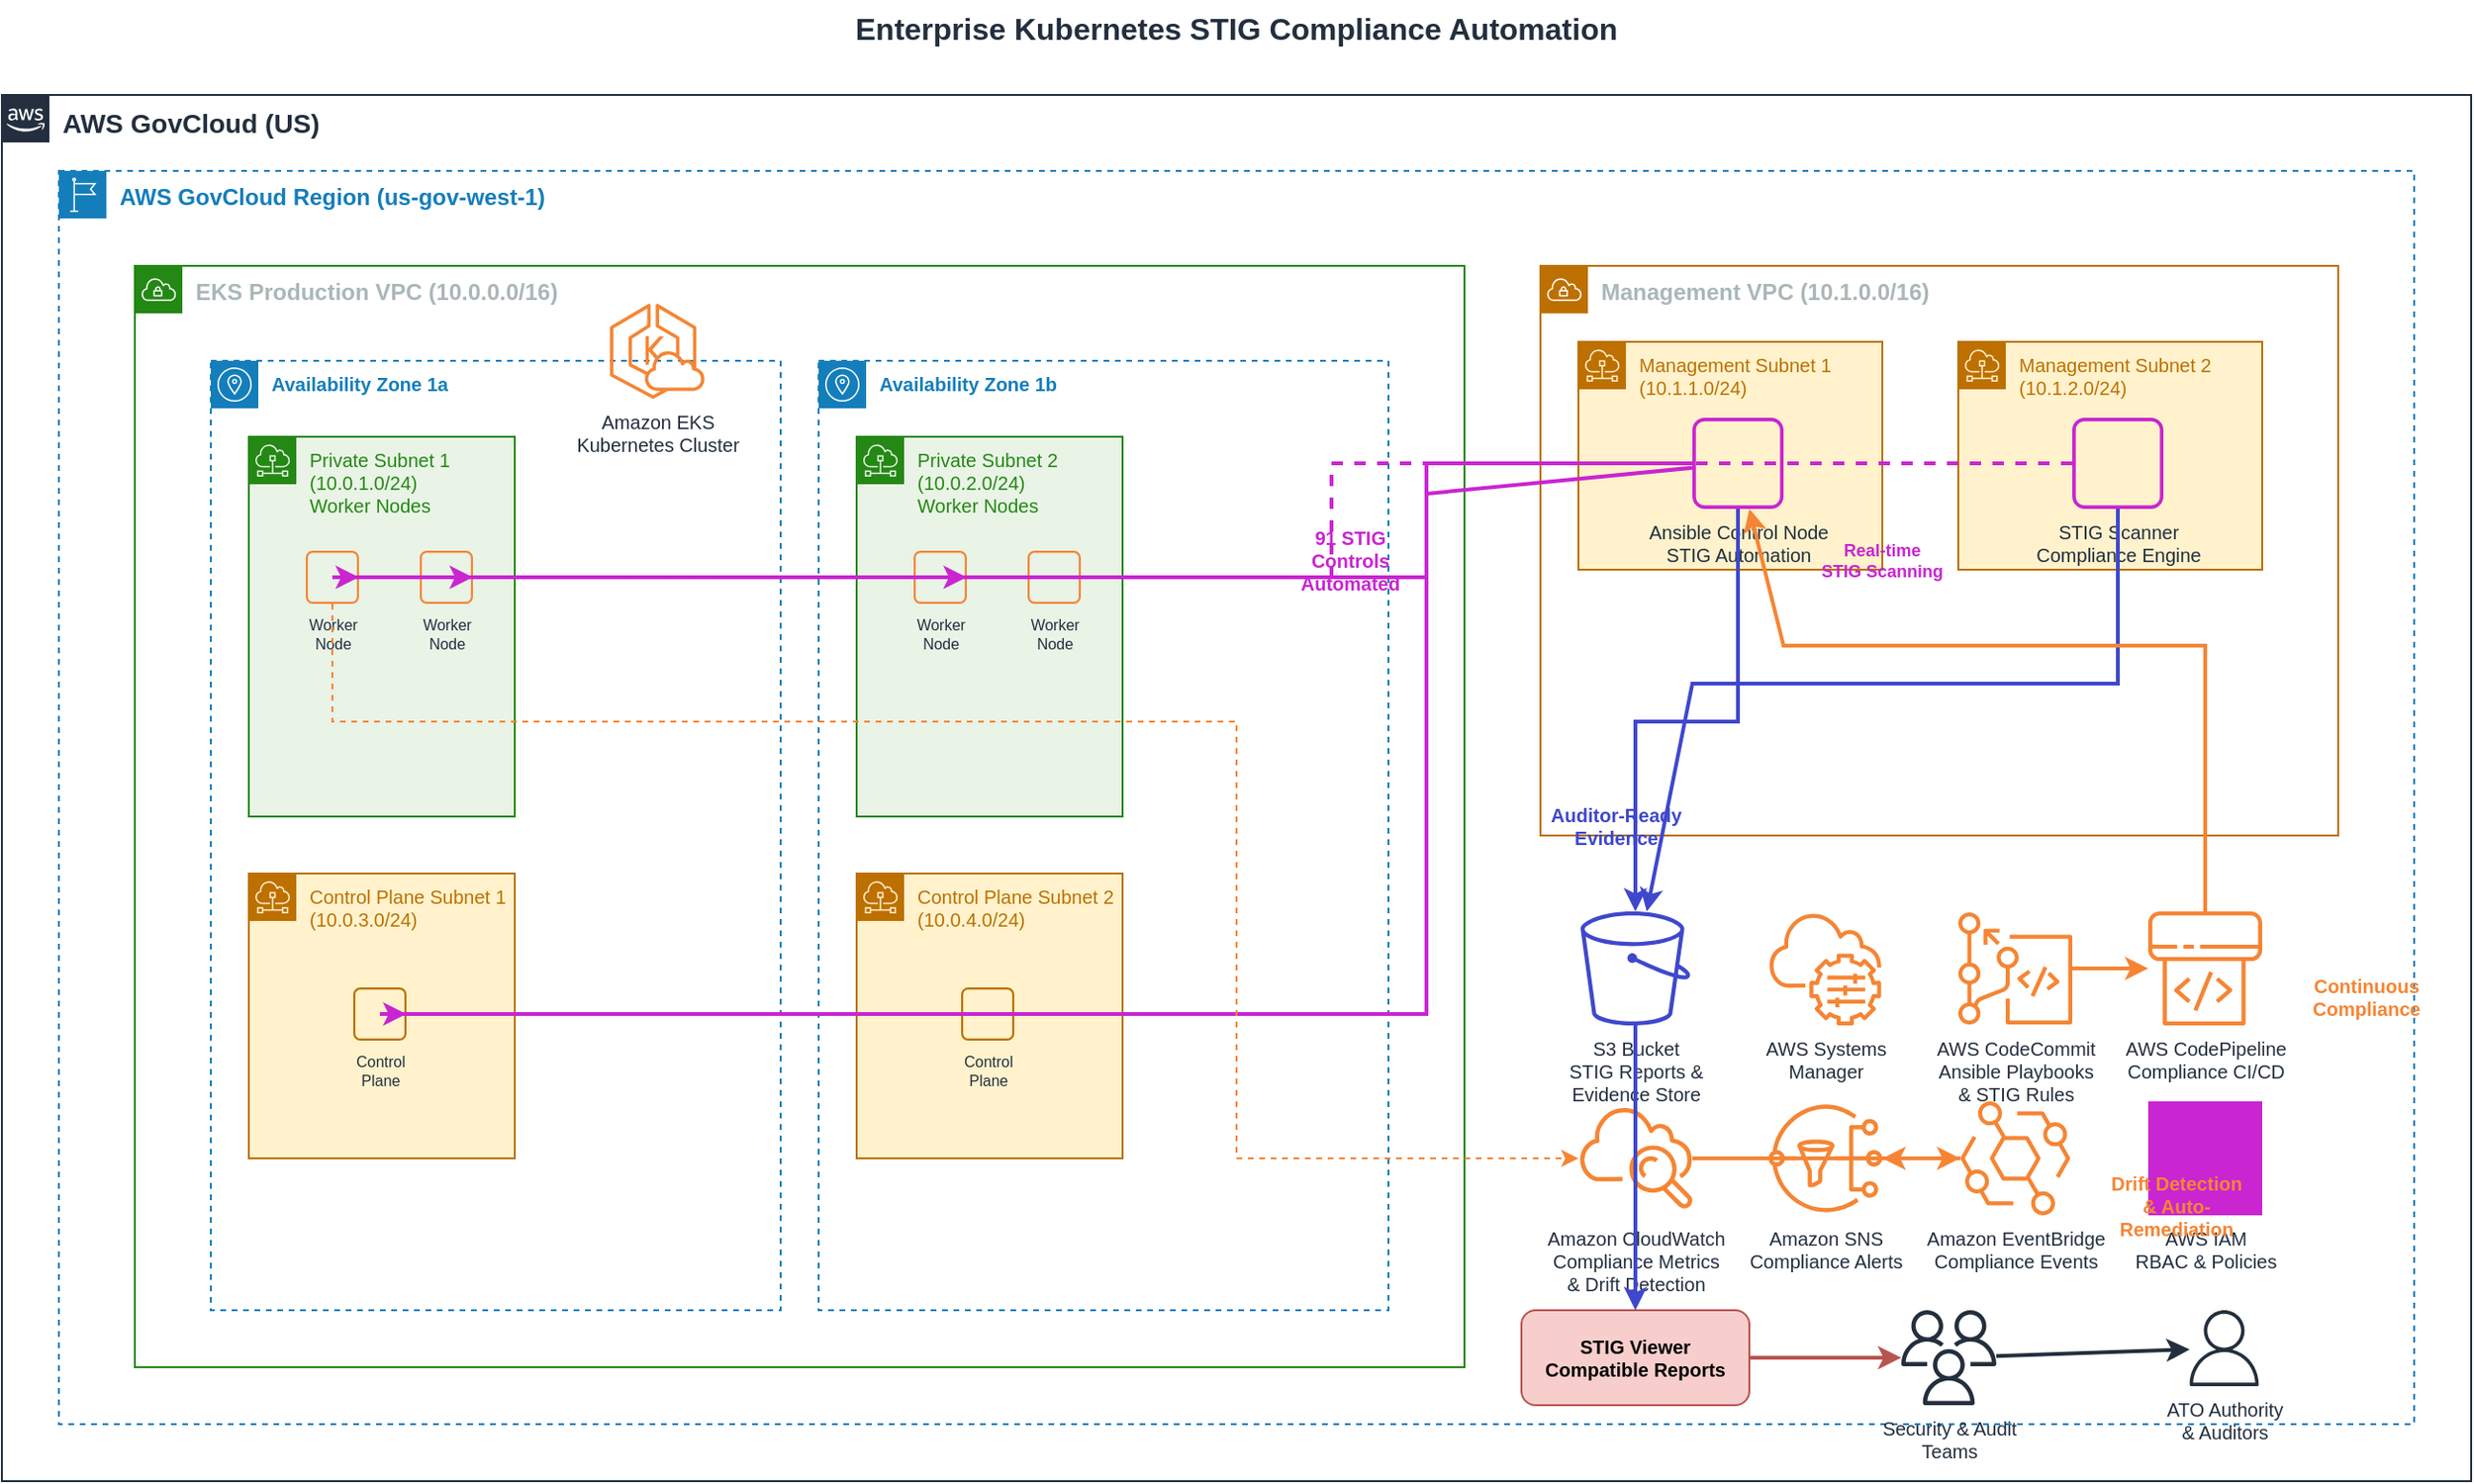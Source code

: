<mxfile version="24.7.17">
  <diagram name="STIG Compliance AWS Architecture" id="stig-aws-arch">
    <mxGraphModel dx="1422" dy="794" grid="1" gridSize="10" guides="1" tooltips="1" connect="1" arrows="1" fold="1" page="1" pageScale="1" pageWidth="1400" pageHeight="850" math="0" shadow="0">
      <root>
        <mxCell id="0" />
        <mxCell id="1" parent="0" />
        
        <!-- Title -->
        <mxCell id="title" value="Enterprise Kubernetes STIG Compliance Automation" style="text;html=1;strokeColor=none;fillColor=none;align=center;verticalAlign=middle;whiteSpace=wrap;rounded=0;fontSize=16;fontStyle=1;fontColor=#232F3E;" vertex="1" parent="1">
          <mxGeometry x="400" y="20" width="600" height="30" as="geometry" />
        </mxCell>
        
        <!-- AWS Cloud -->
        <mxCell id="aws-cloud" value="AWS GovCloud (US)" style="sketch=0;outlineConnect=0;gradientColor=none;html=1;whiteSpace=wrap;fontSize=14;fontStyle=1;shape=mxgraph.aws4.group;grIcon=mxgraph.aws4.group_aws_cloud_alt;strokeColor=#232F3E;fillColor=none;verticalAlign=top;align=left;spacingLeft=30;fontColor=#232F3E;dashed=0;" vertex="1" parent="1">
          <mxGeometry x="50" y="70" width="1300" height="730" as="geometry" />
        </mxCell>
        
        <!-- Region -->
        <mxCell id="region" value="AWS GovCloud Region (us-gov-west-1)" style="sketch=0;outlineConnect=0;gradientColor=none;html=1;whiteSpace=wrap;fontSize=12;fontStyle=1;shape=mxgraph.aws4.group;grIcon=mxgraph.aws4.group_region;strokeColor=#147EBA;fillColor=none;verticalAlign=top;align=left;spacingLeft=30;fontColor=#147EBA;dashed=1;" vertex="1" parent="1">
          <mxGeometry x="80" y="110" width="1240" height="660" as="geometry" />
        </mxCell>
        
        <!-- EKS VPC -->
        <mxCell id="eks-vpc" value="EKS Production VPC (10.0.0.0/16)" style="sketch=0;outlineConnect=0;gradientColor=none;html=1;whiteSpace=wrap;fontSize=12;fontStyle=1;shape=mxgraph.aws4.group;grIcon=mxgraph.aws4.group_vpc;strokeColor=#248814;fillColor=none;verticalAlign=top;align=left;spacingLeft=30;fontColor=#AAB7B8;dashed=0;" vertex="1" parent="1">
          <mxGeometry x="120" y="160" width="700" height="580" as="geometry" />
        </mxCell>
        
        <!-- Management VPC -->
        <mxCell id="mgmt-vpc" value="Management VPC (10.1.0.0/16)" style="sketch=0;outlineConnect=0;gradientColor=none;html=1;whiteSpace=wrap;fontSize=12;fontStyle=1;shape=mxgraph.aws4.group;grIcon=mxgraph.aws4.group_vpc;strokeColor=#BD7000;fillColor=none;verticalAlign=top;align=left;spacingLeft=30;fontColor=#AAB7B8;dashed=0;" vertex="1" parent="1">
          <mxGeometry x="860" y="160" width="420" height="300" as="geometry" />
        </mxCell>
        
        <!-- AZ1 - EKS -->
        <mxCell id="az1-eks" value="Availability Zone 1a" style="sketch=0;outlineConnect=0;gradientColor=none;html=1;whiteSpace=wrap;fontSize=10;fontStyle=1;shape=mxgraph.aws4.group;grIcon=mxgraph.aws4.group_availability_zone;strokeColor=#147EBA;fillColor=none;verticalAlign=top;align=left;spacingLeft=30;fontColor=#147EBA;dashed=1;" vertex="1" parent="1">
          <mxGeometry x="160" y="210" width="300" height="500" as="geometry" />
        </mxCell>
        
        <!-- AZ2 - EKS -->
        <mxCell id="az2-eks" value="Availability Zone 1b" style="sketch=0;outlineConnect=0;gradientColor=none;html=1;whiteSpace=wrap;fontSize=10;fontStyle=1;shape=mxgraph.aws4.group;grIcon=mxgraph.aws4.group_availability_zone;strokeColor=#147EBA;fillColor=none;verticalAlign=top;align=left;spacingLeft=30;fontColor=#147EBA;dashed=1;" vertex="1" parent="1">
          <mxGeometry x="480" y="210" width="300" height="500" as="geometry" />
        </mxCell>
        
        <!-- Private Subnet 1 -->
        <mxCell id="private-subnet-1" value="Private Subnet 1&#xa;(10.0.1.0/24)&#xa;Worker Nodes" style="sketch=0;outlineConnect=0;gradientColor=none;html=1;whiteSpace=wrap;fontSize=10;fontStyle=0;shape=mxgraph.aws4.group;grIcon=mxgraph.aws4.group_subnet;strokeColor=#248814;fillColor=#E9F3E6;verticalAlign=top;align=left;spacingLeft=30;fontColor=#248814;dashed=0;" vertex="1" parent="1">
          <mxGeometry x="180" y="250" width="140" height="200" as="geometry" />
        </mxCell>
        
        <!-- Private Subnet 2 -->
        <mxCell id="private-subnet-2" value="Private Subnet 2&#xa;(10.0.2.0/24)&#xa;Worker Nodes" style="sketch=0;outlineConnect=0;gradientColor=none;html=1;whiteSpace=wrap;fontSize=10;fontStyle=0;shape=mxgraph.aws4.group;grIcon=mxgraph.aws4.group_subnet;strokeColor=#248814;fillColor=#E9F3E6;verticalAlign=top;align=left;spacingLeft=30;fontColor=#248814;dashed=0;" vertex="1" parent="1">
          <mxGeometry x="500" y="250" width="140" height="200" as="geometry" />
        </mxCell>
        
        <!-- Control Plane Subnets -->
        <mxCell id="cp-subnet-1" value="Control Plane Subnet 1&#xa;(10.0.3.0/24)" style="sketch=0;outlineConnect=0;gradientColor=none;html=1;whiteSpace=wrap;fontSize=10;fontStyle=0;shape=mxgraph.aws4.group;grIcon=mxgraph.aws4.group_subnet;strokeColor=#BD7000;fillColor=#FFF2CC;verticalAlign=top;align=left;spacingLeft=30;fontColor=#BD7000;dashed=0;" vertex="1" parent="1">
          <mxGeometry x="180" y="480" width="140" height="150" as="geometry" />
        </mxCell>
        
        <mxCell id="cp-subnet-2" value="Control Plane Subnet 2&#xa;(10.0.4.0/24)" style="sketch=0;outlineConnect=0;gradientColor=none;html=1;whiteSpace=wrap;fontSize=10;fontStyle=0;shape=mxgraph.aws4.group;grIcon=mxgraph.aws4.group_subnet;strokeColor=#BD7000;fillColor=#FFF2CC;verticalAlign=top;align=left;spacingLeft=30;fontColor=#BD7000;dashed=0;" vertex="1" parent="1">
          <mxGeometry x="500" y="480" width="140" height="150" as="geometry" />
        </mxCell>
        
        <!-- Management Subnets -->
        <mxCell id="mgmt-subnet-1" value="Management Subnet 1&#xa;(10.1.1.0/24)" style="sketch=0;outlineConnect=0;gradientColor=none;html=1;whiteSpace=wrap;fontSize=10;fontStyle=0;shape=mxgraph.aws4.group;grIcon=mxgraph.aws4.group_subnet;strokeColor=#BD7000;fillColor=#FFF2CC;verticalAlign=top;align=left;spacingLeft=30;fontColor=#BD7000;dashed=0;" vertex="1" parent="1">
          <mxGeometry x="880" y="200" width="160" height="120" as="geometry" />
        </mxCell>
        
        <mxCell id="mgmt-subnet-2" value="Management Subnet 2&#xa;(10.1.2.0/24)" style="sketch=0;outlineConnect=0;gradientColor=none;html=1;whiteSpace=wrap;fontSize=10;fontStyle=0;shape=mxgraph.aws4.group;grIcon=mxgraph.aws4.group_subnet;strokeColor=#BD7000;fillColor=#FFF2CC;verticalAlign=top;align=left;spacingLeft=30;fontColor=#BD7000;dashed=0;" vertex="1" parent="1">
          <mxGeometry x="1080" y="200" width="160" height="120" as="geometry" />
        </mxCell>
        
        <!-- EKS Cluster -->
        <mxCell id="eks-cluster" value="Amazon EKS&#xa;Kubernetes Cluster" style="sketch=0;outlineConnect=0;fontColor=#232F3E;gradientColor=none;fillColor=#F58534;strokeColor=none;dashed=0;verticalLabelPosition=bottom;verticalAlign=top;align=center;html=1;fontSize=10;fontStyle=0;aspect=fixed;pointerEvents=1;shape=mxgraph.aws4.eks_cloud;" vertex="1" parent="1">
          <mxGeometry x="370" y="180" width="50" height="50" as="geometry" />
        </mxCell>
        
        <!-- Worker Nodes -->
        <mxCell id="worker-node-1a" value="Worker&#xa;Node" style="sketch=0;outlineConnect=0;fontColor=#232F3E;gradientColor=none;fillColor=#F58534;strokeColor=none;dashed=0;verticalLabelPosition=bottom;verticalAlign=top;align=center;html=1;fontSize=8;fontStyle=0;aspect=fixed;pointerEvents=1;shape=mxgraph.aws4.instance;" vertex="1" parent="1">
          <mxGeometry x="210" y="310" width="28" height="28" as="geometry" />
        </mxCell>
        
        <mxCell id="worker-node-1b" value="Worker&#xa;Node" style="sketch=0;outlineConnect=0;fontColor=#232F3E;gradientColor=none;fillColor=#F58534;strokeColor=none;dashed=0;verticalLabelPosition=bottom;verticalAlign=top;align=center;html=1;fontSize=8;fontStyle=0;aspect=fixed;pointerEvents=1;shape=mxgraph.aws4.instance;" vertex="1" parent="1">
          <mxGeometry x="270" y="310" width="28" height="28" as="geometry" />
        </mxCell>
        
        <mxCell id="worker-node-2a" value="Worker&#xa;Node" style="sketch=0;outlineConnect=0;fontColor=#232F3E;gradientColor=none;fillColor=#F58534;strokeColor=none;dashed=0;verticalLabelPosition=bottom;verticalAlign=top;align=center;html=1;fontSize=8;fontStyle=0;aspect=fixed;pointerEvents=1;shape=mxgraph.aws4.instance;" vertex="1" parent="1">
          <mxGeometry x="530" y="310" width="28" height="28" as="geometry" />
        </mxCell>
        
        <mxCell id="worker-node-2b" value="Worker&#xa;Node" style="sketch=0;outlineConnect=0;fontColor=#232F3E;gradientColor=none;fillColor=#F58534;strokeColor=none;dashed=0;verticalLabelPosition=bottom;verticalAlign=top;align=center;html=1;fontSize=8;fontStyle=0;aspect=fixed;pointerEvents=1;shape=mxgraph.aws4.instance;" vertex="1" parent="1">
          <mxGeometry x="590" y="310" width="28" height="28" as="geometry" />
        </mxCell>
        
        <!-- Control Plane Nodes -->
        <mxCell id="cp-node-1" value="Control&#xa;Plane" style="sketch=0;outlineConnect=0;fontColor=#232F3E;gradientColor=none;fillColor=#BD7000;strokeColor=none;dashed=0;verticalLabelPosition=bottom;verticalAlign=top;align=center;html=1;fontSize=8;fontStyle=0;aspect=fixed;pointerEvents=1;shape=mxgraph.aws4.instance;" vertex="1" parent="1">
          <mxGeometry x="235" y="540" width="28" height="28" as="geometry" />
        </mxCell>
        
        <mxCell id="cp-node-2" value="Control&#xa;Plane" style="sketch=0;outlineConnect=0;fontColor=#232F3E;gradientColor=none;fillColor=#BD7000;strokeColor=none;dashed=0;verticalLabelPosition=bottom;verticalAlign=top;align=center;html=1;fontSize=8;fontStyle=0;aspect=fixed;pointerEvents=1;shape=mxgraph.aws4.instance;" vertex="1" parent="1">
          <mxGeometry x="555" y="540" width="28" height="28" as="geometry" />
        </mxCell>
        
        <!-- Ansible Control Node -->
        <mxCell id="ansible-control" value="Ansible Control Node&#xa;STIG Automation" style="sketch=0;outlineConnect=0;fontColor=#232F3E;gradientColor=none;fillColor=#C925D1;strokeColor=none;dashed=0;verticalLabelPosition=bottom;verticalAlign=top;align=center;html=1;fontSize=10;fontStyle=0;aspect=fixed;pointerEvents=1;shape=mxgraph.aws4.instance;" vertex="1" parent="1">
          <mxGeometry x="940" y="240" width="48" height="48" as="geometry" />
        </mxCell>
        
        <!-- STIG Scanning Node -->
        <mxCell id="stig-scanner" value="STIG Scanner&#xa;Compliance Engine" style="sketch=0;outlineConnect=0;fontColor=#232F3E;gradientColor=none;fillColor=#C925D1;strokeColor=none;dashed=0;verticalLabelPosition=bottom;verticalAlign=top;align=center;html=1;fontSize=10;fontStyle=0;aspect=fixed;pointerEvents=1;shape=mxgraph.aws4.instance;" vertex="1" parent="1">
          <mxGeometry x="1140" y="240" width="48" height="48" as="geometry" />
        </mxCell>
        
        <!-- AWS Services (Below Management VPC) -->
        <!-- S3 Bucket -->
        <mxCell id="s3-reports" value="S3 Bucket&#xa;STIG Reports &amp;&#xa;Evidence Store" style="sketch=0;outlineConnect=0;fontColor=#232F3E;gradientColor=none;fillColor=#3F48CC;strokeColor=none;dashed=0;verticalLabelPosition=bottom;verticalAlign=top;align=center;html=1;fontSize=10;fontStyle=0;aspect=fixed;pointerEvents=1;shape=mxgraph.aws4.s3;" vertex="1" parent="1">
          <mxGeometry x="880" y="500" width="60" height="60" as="geometry" />
        </mxCell>
        
        <!-- Systems Manager -->
        <mxCell id="systems-manager" value="AWS Systems&#xa;Manager" style="sketch=0;outlineConnect=0;fontColor=#232F3E;gradientColor=none;fillColor=#F58534;strokeColor=none;dashed=0;verticalLabelPosition=bottom;verticalAlign=top;align=center;html=1;fontSize=10;fontStyle=0;aspect=fixed;pointerEvents=1;shape=mxgraph.aws4.systems_manager;" vertex="1" parent="1">
          <mxGeometry x="980" y="500" width="60" height="60" as="geometry" />
        </mxCell>
        
        <!-- CodeCommit -->
        <mxCell id="codecommit" value="AWS CodeCommit&#xa;Ansible Playbooks&#xa;&amp; STIG Rules" style="sketch=0;outlineConnect=0;fontColor=#232F3E;gradientColor=none;fillColor=#F58534;strokeColor=none;dashed=0;verticalLabelPosition=bottom;verticalAlign=top;align=center;html=1;fontSize=10;fontStyle=0;aspect=fixed;pointerEvents=1;shape=mxgraph.aws4.codecommit;" vertex="1" parent="1">
          <mxGeometry x="1080" y="500" width="60" height="60" as="geometry" />
        </mxCell>
        
        <!-- CodePipeline -->
        <mxCell id="codepipeline" value="AWS CodePipeline&#xa;Compliance CI/CD" style="sketch=0;outlineConnect=0;fontColor=#232F3E;gradientColor=none;fillColor=#F58534;strokeColor=none;dashed=0;verticalLabelPosition=bottom;verticalAlign=top;align=center;html=1;fontSize=10;fontStyle=0;aspect=fixed;pointerEvents=1;shape=mxgraph.aws4.codepipeline;" vertex="1" parent="1">
          <mxGeometry x="1180" y="500" width="60" height="60" as="geometry" />
        </mxCell>
        
        <!-- CloudWatch -->
        <mxCell id="cloudwatch" value="Amazon CloudWatch&#xa;Compliance Metrics&#xa;&amp; Drift Detection" style="sketch=0;outlineConnect=0;fontColor=#232F3E;gradientColor=none;fillColor=#F58534;strokeColor=none;dashed=0;verticalLabelPosition=bottom;verticalAlign=top;align=center;html=1;fontSize=10;fontStyle=0;aspect=fixed;pointerEvents=1;shape=mxgraph.aws4.cloudwatch;" vertex="1" parent="1">
          <mxGeometry x="880" y="600" width="60" height="60" as="geometry" />
        </mxCell>
        
        <!-- SNS -->
        <mxCell id="sns" value="Amazon SNS&#xa;Compliance Alerts" style="sketch=0;outlineConnect=0;fontColor=#232F3E;gradientColor=none;fillColor=#F58534;strokeColor=none;dashed=0;verticalLabelPosition=bottom;verticalAlign=top;align=center;html=1;fontSize=10;fontStyle=0;aspect=fixed;pointerEvents=1;shape=mxgraph.aws4.sns;" vertex="1" parent="1">
          <mxGeometry x="980" y="600" width="60" height="60" as="geometry" />
        </mxCell>
        
        <!-- EventBridge -->
        <mxCell id="eventbridge" value="Amazon EventBridge&#xa;Compliance Events" style="sketch=0;outlineConnect=0;fontColor=#232F3E;gradientColor=none;fillColor=#F58534;strokeColor=none;dashed=0;verticalLabelPosition=bottom;verticalAlign=top;align=center;html=1;fontSize=10;fontStyle=0;aspect=fixed;pointerEvents=1;shape=mxgraph.aws4.eventbridge;" vertex="1" parent="1">
          <mxGeometry x="1080" y="600" width="60" height="60" as="geometry" />
        </mxCell>
        
        <!-- IAM -->
        <mxCell id="iam" value="AWS IAM&#xa;RBAC &amp; Policies" style="sketch=0;outlineConnect=0;fontColor=#232F3E;gradientColor=none;fillColor=#C925D1;strokeColor=none;dashed=0;verticalLabelPosition=bottom;verticalAlign=top;align=center;html=1;fontSize=10;fontStyle=0;aspect=fixed;pointerEvents=1;shape=mxgraph.aws4.iam;" vertex="1" parent="1">
          <mxGeometry x="1180" y="600" width="60" height="60" as="geometry" />
        </mxCell>
        
        <!-- External Components -->
        <!-- STIG Viewer -->
        <mxCell id="stig-viewer" value="STIG Viewer&#xa;Compatible Reports" style="rounded=1;whiteSpace=wrap;html=1;fillColor=#f8cecc;strokeColor=#b85450;fontSize=10;fontStyle=1;" vertex="1" parent="1">
          <mxGeometry x="850" y="710" width="120" height="50" as="geometry" />
        </mxCell>
        
        <!-- Security Teams -->
        <mxCell id="security-team" value="Security &amp; Audit&#xa;Teams" style="sketch=0;outlineConnect=0;fontColor=#232F3E;gradientColor=none;fillColor=#232F3D;strokeColor=none;dashed=0;verticalLabelPosition=bottom;verticalAlign=top;align=center;html=1;fontSize=10;fontStyle=0;aspect=fixed;pointerEvents=1;shape=mxgraph.aws4.users;" vertex="1" parent="1">
          <mxGeometry x="1050" y="710" width="50" height="50" as="geometry" />
        </mxCell>
        
        <!-- ATO Authority -->
        <mxCell id="ato-authority" value="ATO Authority&#xa;&amp; Auditors" style="sketch=0;outlineConnect=0;fontColor=#232F3E;gradientColor=none;fillColor=#232F3D;strokeColor=none;dashed=0;verticalLabelPosition=bottom;verticalAlign=top;align=center;html=1;fontSize=10;fontStyle=0;aspect=fixed;pointerEvents=1;shape=mxgraph.aws4.user;" vertex="1" parent="1">
          <mxGeometry x="1200" y="710" width="40" height="40" as="geometry" />
        </mxCell>
        
        <!-- Connection Lines -->
        <!-- Ansible to all nodes -->
        <mxCell id="conn-ansible-worker1" style="endArrow=classic;html=1;rounded=0;strokeColor=#C925D1;strokeWidth=2;" edge="1" parent="1" source="ansible-control" target="worker-node-1a">
          <mxGeometry width="50" height="50" relative="1" as="geometry">
            <mxPoint x="940" y="264" as="sourcePoint" />
            <mxPoint x="240" y="324" as="targetPoint" />
            <Array as="points">
              <mxPoint x="800" y="264" />
              <mxPoint x="800" y="324" />
              <mxPoint x="224" y="324" />
            </Array>
          </mxGeometry>
        </mxCell>
        
        <mxCell id="conn-ansible-worker2" style="endArrow=classic;html=1;rounded=0;strokeColor=#C925D1;strokeWidth=2;" edge="1" parent="1" source="ansible-control" target="worker-node-2a">
          <mxGeometry width="50" height="50" relative="1" as="geometry">
            <mxPoint x="940" y="264" as="sourcePoint" />
            <mxPoint x="544" y="324" as="targetPoint" />
            <Array as="points">
              <mxPoint x="800" y="264" />
              <mxPoint x="800" y="324" />
              <mxPoint x="544" y="324" />
            </Array>
          </mxGeometry>
        </mxCell>
        
        <!-- Ansible to Control Planes -->
        <mxCell id="conn-ansible-cp1" style="endArrow=classic;html=1;rounded=0;strokeColor=#C925D1;strokeWidth=2;" edge="1" parent="1" source="ansible-control" target="cp-node-1">
          <mxGeometry width="50" height="50" relative="1" as="geometry">
            <mxPoint x="940" y="280" as="sourcePoint" />
            <mxPoint x="249" y="554" as="targetPoint" />
            <Array as="points">
              <mxPoint x="800" y="280" />
              <mxPoint x="800" y="554" />
              <mxPoint x="249" y="554" />
            </Array>
          </mxGeometry>
        </mxCell>
        
        <!-- Scanner to Nodes -->
        <mxCell id="conn-scanner-worker1" style="endArrow=classic;html=1;rounded=0;strokeColor=#C925D1;strokeWidth=2;dashed=1;" edge="1" parent="1" source="stig-scanner" target="worker-node-1b">
          <mxGeometry width="50" height="50" relative="1" as="geometry">
            <mxPoint x="1140" y="264" as="sourcePoint" />
            <mxPoint x="284" y="324" as="targetPoint" />
            <Array as="points">
              <mxPoint x="750" y="264" />
              <mxPoint x="750" y="324" />
              <mxPoint x="284" y="324" />
            </Array>
          </mxGeometry>
        </mxCell>
        
        <!-- Ansible to S3 -->
        <mxCell id="conn-ansible-s3" style="endArrow=classic;html=1;rounded=0;strokeColor=#3F48CC;strokeWidth=2;" edge="1" parent="1" source="ansible-control" target="s3-reports">
          <mxGeometry width="50" height="50" relative="1" as="geometry">
            <mxPoint x="964" y="290" as="sourcePoint" />
            <mxPoint x="910" y="500" as="targetPoint" />
            <Array as="points">
              <mxPoint x="964" y="400" />
              <mxPoint x="910" y="400" />
            </Array>
          </mxGeometry>
        </mxCell>
        
        <!-- Scanner to S3 -->
        <mxCell id="conn-scanner-s3" style="endArrow=classic;html=1;rounded=0;strokeColor=#3F48CC;strokeWidth=2;" edge="1" parent="1" source="stig-scanner" target="s3-reports">
          <mxGeometry width="50" height="50" relative="1" as="geometry">
            <mxPoint x="1164" y="290" as="sourcePoint" />
            <mxPoint x="940" y="500" as="targetPoint" />
            <Array as="points">
              <mxPoint x="1164" y="380" />
              <mxPoint x="940" y="380" />
            </Array>
          </mxGeometry>
        </mxCell>
        
        <!-- CodeCommit to CodePipeline -->
        <mxCell id="conn-codecommit-pipeline" style="endArrow=classic;html=1;rounded=0;strokeColor=#F58534;strokeWidth=2;" edge="1" parent="1" source="codecommit" target="codepipeline">
          <mxGeometry width="50" height="50" relative="1" as="geometry">
            <mxPoint x="1150" y="530" as="sourcePoint" />
            <mxPoint x="1170" y="530" as="targetPoint" />
          </mxGeometry>
        </mxCell>
        
        <!-- CodePipeline to Ansible -->
        <mxCell id="conn-pipeline-ansible" style="endArrow=classic;html=1;rounded=0;strokeColor=#F58534;strokeWidth=2;" edge="1" parent="1" source="codepipeline" target="ansible-control">
          <mxGeometry width="50" height="50" relative="1" as="geometry">
            <mxPoint x="1180" y="500" as="sourcePoint" />
            <mxPoint x="988" y="280" as="targetPoint" />
            <Array as="points">
              <mxPoint x="1210" y="360" />
              <mxPoint x="988" y="360" />
            </Array>
          </mxGeometry>
        </mxCell>
        
        <!-- S3 to STIG Viewer -->
        <mxCell id="conn-s3-stig" style="endArrow=classic;html=1;rounded=0;strokeColor=#3F48CC;strokeWidth=2;" edge="1" parent="1" source="s3-reports" target="stig-viewer">
          <mxGeometry width="50" height="50" relative="1" as="geometry">
            <mxPoint x="910" y="570" as="sourcePoint" />
            <mxPoint x="910" y="710" as="targetPoint" />
          </mxGeometry>
        </mxCell>
        
        <!-- STIG Viewer to Security Team -->
        <mxCell id="conn-stig-security" style="endArrow=classic;html=1;rounded=0;strokeColor=#b85450;strokeWidth=2;" edge="1" parent="1" source="stig-viewer" target="security-team">
          <mxGeometry width="50" height="50" relative="1" as="geometry">
            <mxPoint x="980" y="735" as="sourcePoint" />
            <mxPoint x="1040" y="735" as="targetPoint" />
          </mxGeometry>
        </mxCell>
        
        <!-- Security Team to ATO -->
        <mxCell id="conn-security-ato" style="endArrow=classic;html=1;rounded=0;strokeColor=#232F3D;strokeWidth=2;" edge="1" parent="1" source="security-team" target="ato-authority">
          <mxGeometry width="50" height="50" relative="1" as="geometry">
            <mxPoint x="1110" y="735" as="sourcePoint" />
            <mxPoint x="1190" y="730" as="targetPoint" />
          </mxGeometry>
        </mxCell>
        
        <!-- CloudWatch monitoring (from nodes) -->
        <mxCell id="conn-nodes-cw" style="endArrow=classic;html=1;rounded=0;strokeColor=#F58534;strokeWidth=1;dashed=1;" edge="1" parent="1" source="worker-node-1a" target="cloudwatch">
          <mxGeometry width="50" height="50" relative="1" as="geometry">
            <mxPoint x="224" y="340" as="sourcePoint" />
            <mxPoint x="880" y="630" as="targetPoint" />
            <Array as="points">
              <mxPoint x="224" y="400" />
              <mxPoint x="700" y="400" />
              <mxPoint x="700" y="630" />
            </Array>
          </mxGeometry>
        </mxCell>
        
        <!-- CloudWatch to EventBridge -->
        <mxCell id="conn-cw-eb" style="endArrow=classic;html=1;rounded=0;strokeColor=#F58534;strokeWidth=2;" edge="1" parent="1" source="cloudwatch" target="eventbridge">
          <mxGeometry width="50" height="50" relative="1" as="geometry">
            <mxPoint x="950" y="630" as="sourcePoint" />
            <mxPoint x="1070" y="630" as="targetPoint" />
          </mxGeometry>
        </mxCell>
        
        <!-- EventBridge to SNS -->
        <mxCell id="conn-eb-sns" style="endArrow=classic;html=1;rounded=0;strokeColor=#F58534;strokeWidth=2;" edge="1" parent="1" source="eventbridge" target="sns">
          <mxGeometry width="50" height="50" relative="1" as="geometry">
            <mxPoint x="1080" y="630" as="sourcePoint" />
            <mxPoint x="1050" y="630" as="targetPoint" />
          </mxGeometry>
        </mxCell>
        
        <!-- Labels -->
        <mxCell id="label-91-controls" value="91 STIG Controls&#xa;Automated" style="text;html=1;strokeColor=none;fillColor=none;align=center;verticalAlign=middle;whiteSpace=wrap;rounded=0;fontColor=#C925D1;fontStyle=1;fontSize=10;" vertex="1" parent="1">
          <mxGeometry x="720" y="300" width="80" height="30" as="geometry" />
        </mxCell>
        
        <mxCell id="label-continuous" value="Continuous&#xa;Compliance" style="text;html=1;strokeColor=none;fillColor=none;align=center;verticalAlign=middle;whiteSpace=wrap;rounded=0;fontColor=#F58534;fontStyle=1;fontSize=10;" vertex="1" parent="1">
          <mxGeometry x="1260" y="530" width="70" height="30" as="geometry" />
        </mxCell>
        
        <mxCell id="label-evidence" value="Auditor-Ready&#xa;Evidence" style="text;html=1;strokeColor=none;fillColor=none;align=center;verticalAlign=middle;whiteSpace=wrap;rounded=0;fontColor=#3F48CC;fontStyle=1;fontSize=10;" vertex="1" parent="1">
          <mxGeometry x="860" y="440" width="80" height="30" as="geometry" />
        </mxCell>
        
        <mxCell id="label-drift" value="Drift Detection&#xa;&amp; Auto-Remediation" style="text;html=1;strokeColor=none;fillColor=none;align=center;verticalAlign=middle;whiteSpace=wrap;rounded=0;fontColor=#F58534;fontStyle=1;fontSize=10;" vertex="1" parent="1">
          <mxGeometry x="1150" y="640" width="90" height="30" as="geometry" />
        </mxCell>
        
        <mxCell id="label-scan" value="Real-time&#xa;STIG Scanning" style="text;html=1;strokeColor=none;fillColor=none;align=center;verticalAlign=middle;whiteSpace=wrap;rounded=0;fontColor=#C925D1;fontStyle=1;fontSize=9;" vertex="1" parent="1">
          <mxGeometry x="1000" y="300" width="80" height="30" as="geometry" />
        </mxCell>
      </root>
    </mxGraphModel>
  </diagram>
</mxfile>
